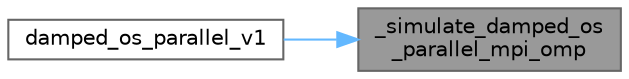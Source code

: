 digraph "_simulate_damped_os_parallel_mpi_omp"
{
 // LATEX_PDF_SIZE
  bgcolor="transparent";
  edge [fontname=Helvetica,fontsize=10,labelfontname=Helvetica,labelfontsize=10];
  node [fontname=Helvetica,fontsize=10,shape=box,height=0.2,width=0.4];
  rankdir="RL";
  Node1 [id="Node000001",label="_simulate_damped_os\l_parallel_mpi_omp",height=0.2,width=0.4,color="gray40", fillcolor="grey60", style="filled", fontcolor="black",tooltip=" "];
  Node1 -> Node2 [id="edge1_Node000001_Node000002",dir="back",color="steelblue1",style="solid",tooltip=" "];
  Node2 [id="Node000002",label="damped_os_parallel_v1",height=0.2,width=0.4,color="grey40", fillcolor="white", style="filled",URL="$physics_8c.html#a3ef8d062f421fa33a061264928663a32",tooltip=" "];
}
